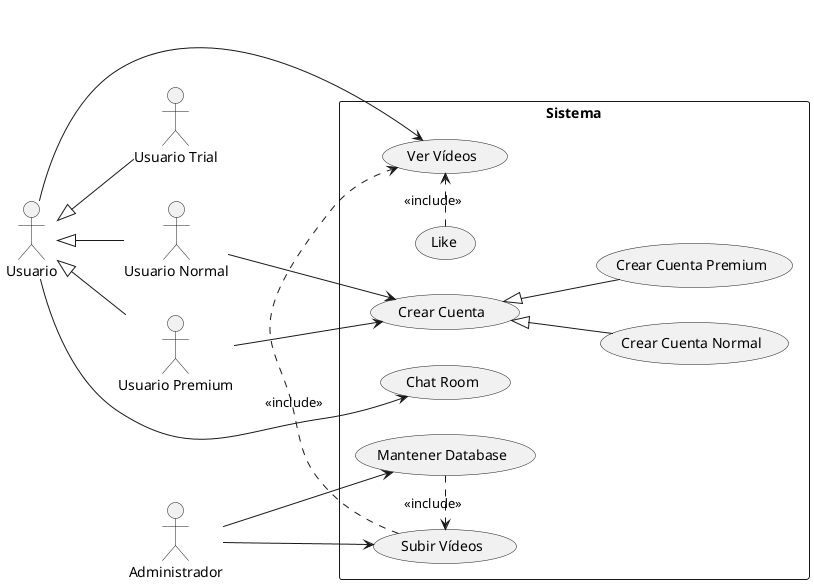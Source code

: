 @startuml
left to right direction

actor Usuario as user
actor "Usuario Trial" as trial
actor "Usuario Normal" as normal
actor "Usuario Premium" as prem
actor Administrador as admin

rectangle Sistema {
(Chat Room) as chat
(Ver Vídeos) as ver
(Mantener Database) as ddbb
(Crear Cuenta) as cc
(Crear Cuenta Normal) as ccn
(Crear Cuenta Premium) as ccp
(Subir Vídeos) as subir
(Like) as like
}

user --> chat
user --> ver
admin --> ddbb
normal --> cc
prem --> cc
admin --> subir

user <|-- trial
user <|-- normal
user <|-- prem
cc <|-- ccn
cc <|-- ccp

like .> ver :<<include>>
ddbb .> subir :<<include>>
subir .> ver :<<include>>
@enduml

